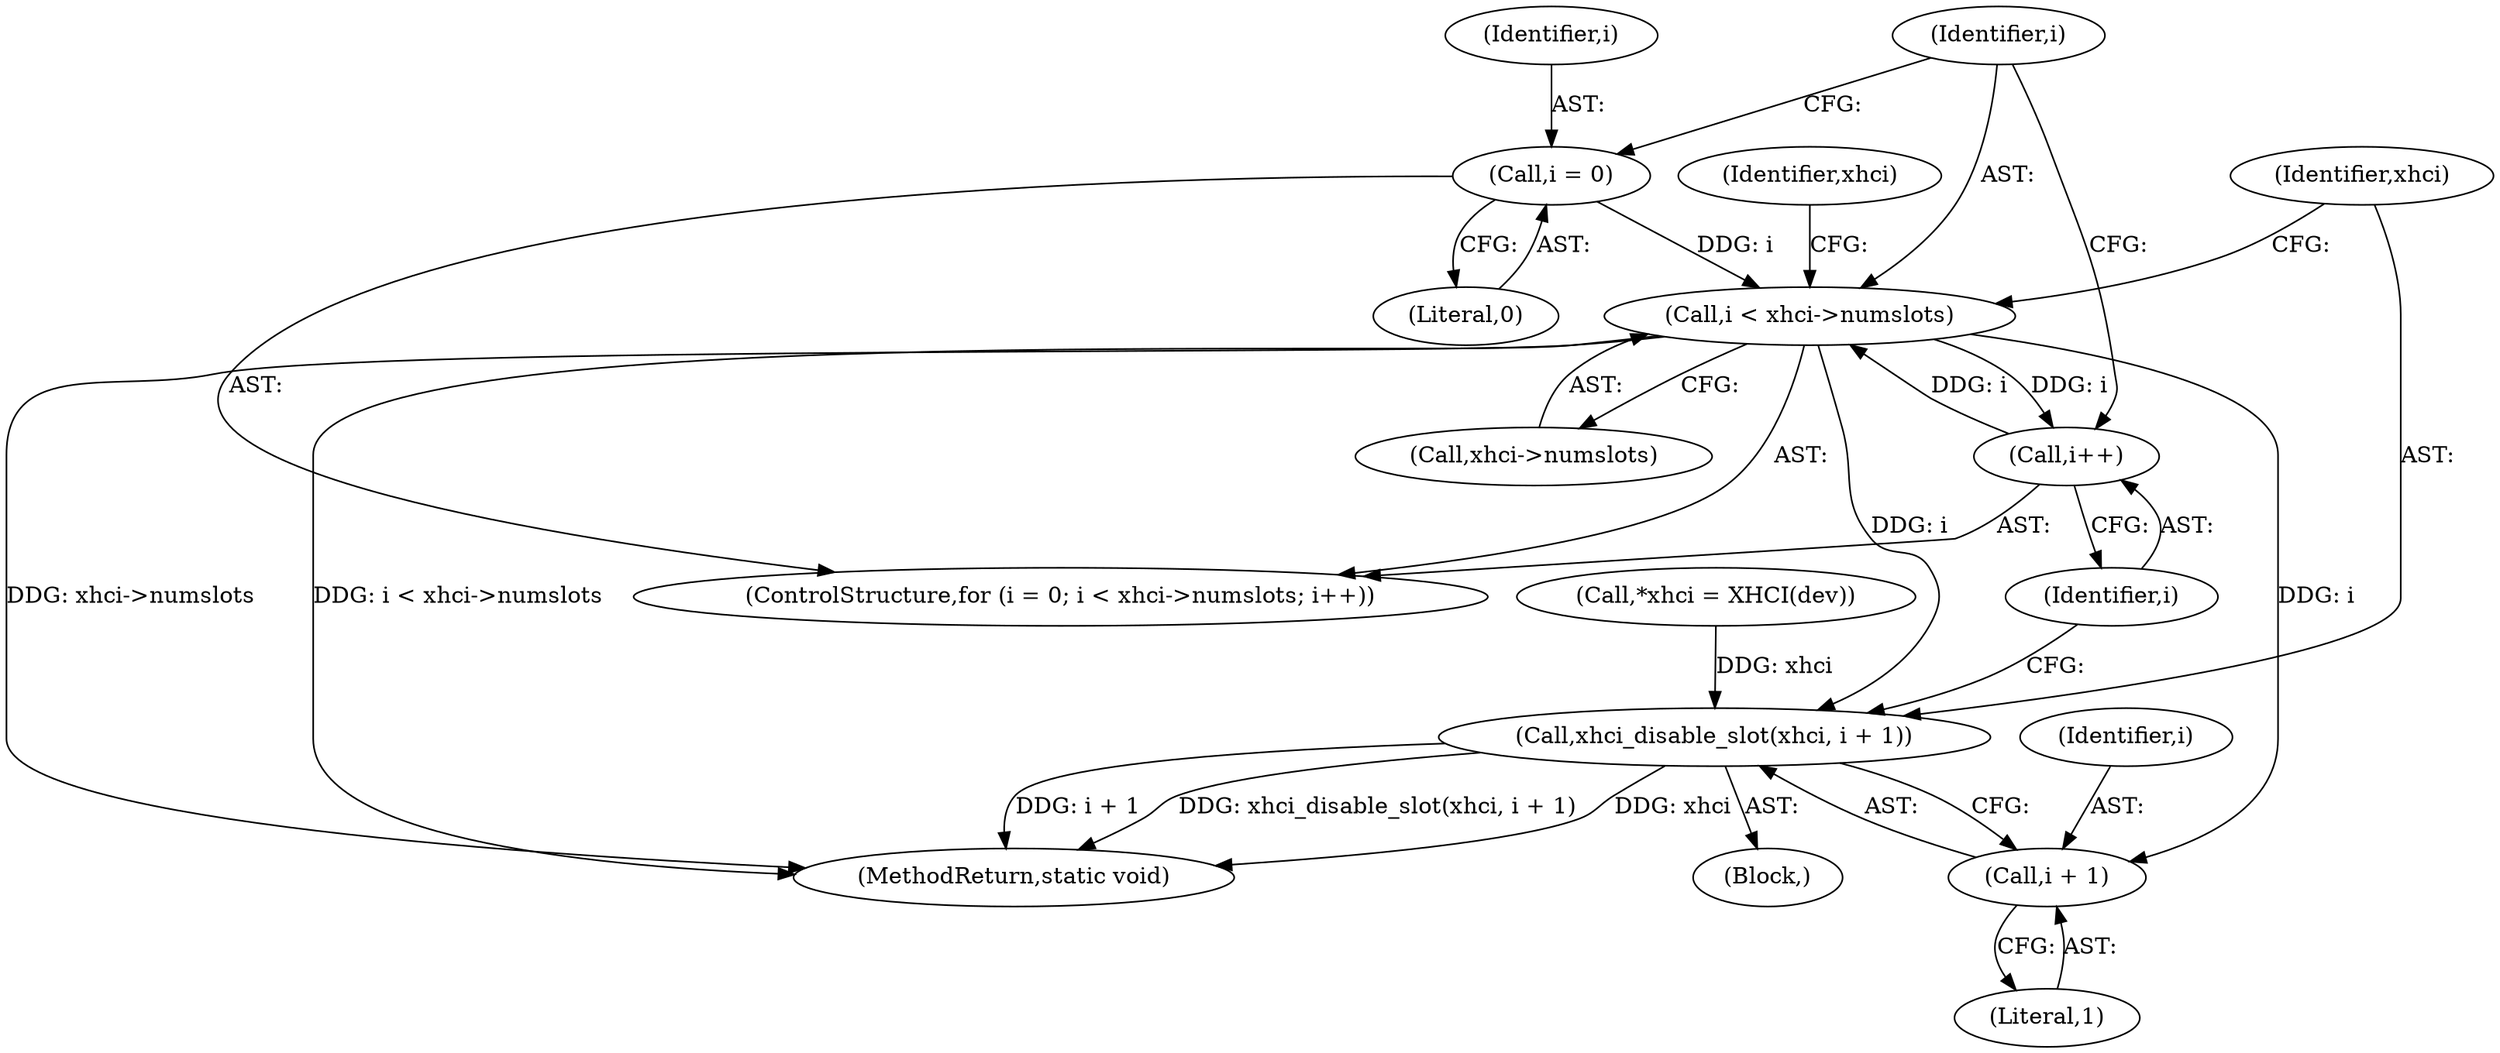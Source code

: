 digraph "0_qemu_b53dd4495ced2432a0b652ea895e651d07336f7e@pointer" {
"1000115" [label="(Call,i < xhci->numslots)"];
"1000120" [label="(Call,i++)"];
"1000115" [label="(Call,i < xhci->numslots)"];
"1000112" [label="(Call,i = 0)"];
"1000123" [label="(Call,xhci_disable_slot(xhci, i + 1))"];
"1000125" [label="(Call,i + 1)"];
"1000122" [label="(Block,)"];
"1000106" [label="(Call,*xhci = XHCI(dev))"];
"1000126" [label="(Identifier,i)"];
"1000117" [label="(Call,xhci->numslots)"];
"1000127" [label="(Literal,1)"];
"1000130" [label="(Identifier,xhci)"];
"1000112" [label="(Call,i = 0)"];
"1000111" [label="(ControlStructure,for (i = 0; i < xhci->numslots; i++))"];
"1000120" [label="(Call,i++)"];
"1000125" [label="(Call,i + 1)"];
"1000113" [label="(Identifier,i)"];
"1000124" [label="(Identifier,xhci)"];
"1000123" [label="(Call,xhci_disable_slot(xhci, i + 1))"];
"1000121" [label="(Identifier,i)"];
"1000116" [label="(Identifier,i)"];
"1000114" [label="(Literal,0)"];
"1000245" [label="(MethodReturn,static void)"];
"1000115" [label="(Call,i < xhci->numslots)"];
"1000115" -> "1000111"  [label="AST: "];
"1000115" -> "1000117"  [label="CFG: "];
"1000116" -> "1000115"  [label="AST: "];
"1000117" -> "1000115"  [label="AST: "];
"1000124" -> "1000115"  [label="CFG: "];
"1000130" -> "1000115"  [label="CFG: "];
"1000115" -> "1000245"  [label="DDG: xhci->numslots"];
"1000115" -> "1000245"  [label="DDG: i < xhci->numslots"];
"1000120" -> "1000115"  [label="DDG: i"];
"1000112" -> "1000115"  [label="DDG: i"];
"1000115" -> "1000120"  [label="DDG: i"];
"1000115" -> "1000123"  [label="DDG: i"];
"1000115" -> "1000125"  [label="DDG: i"];
"1000120" -> "1000111"  [label="AST: "];
"1000120" -> "1000121"  [label="CFG: "];
"1000121" -> "1000120"  [label="AST: "];
"1000116" -> "1000120"  [label="CFG: "];
"1000112" -> "1000111"  [label="AST: "];
"1000112" -> "1000114"  [label="CFG: "];
"1000113" -> "1000112"  [label="AST: "];
"1000114" -> "1000112"  [label="AST: "];
"1000116" -> "1000112"  [label="CFG: "];
"1000123" -> "1000122"  [label="AST: "];
"1000123" -> "1000125"  [label="CFG: "];
"1000124" -> "1000123"  [label="AST: "];
"1000125" -> "1000123"  [label="AST: "];
"1000121" -> "1000123"  [label="CFG: "];
"1000123" -> "1000245"  [label="DDG: i + 1"];
"1000123" -> "1000245"  [label="DDG: xhci_disable_slot(xhci, i + 1)"];
"1000123" -> "1000245"  [label="DDG: xhci"];
"1000106" -> "1000123"  [label="DDG: xhci"];
"1000125" -> "1000127"  [label="CFG: "];
"1000126" -> "1000125"  [label="AST: "];
"1000127" -> "1000125"  [label="AST: "];
}
